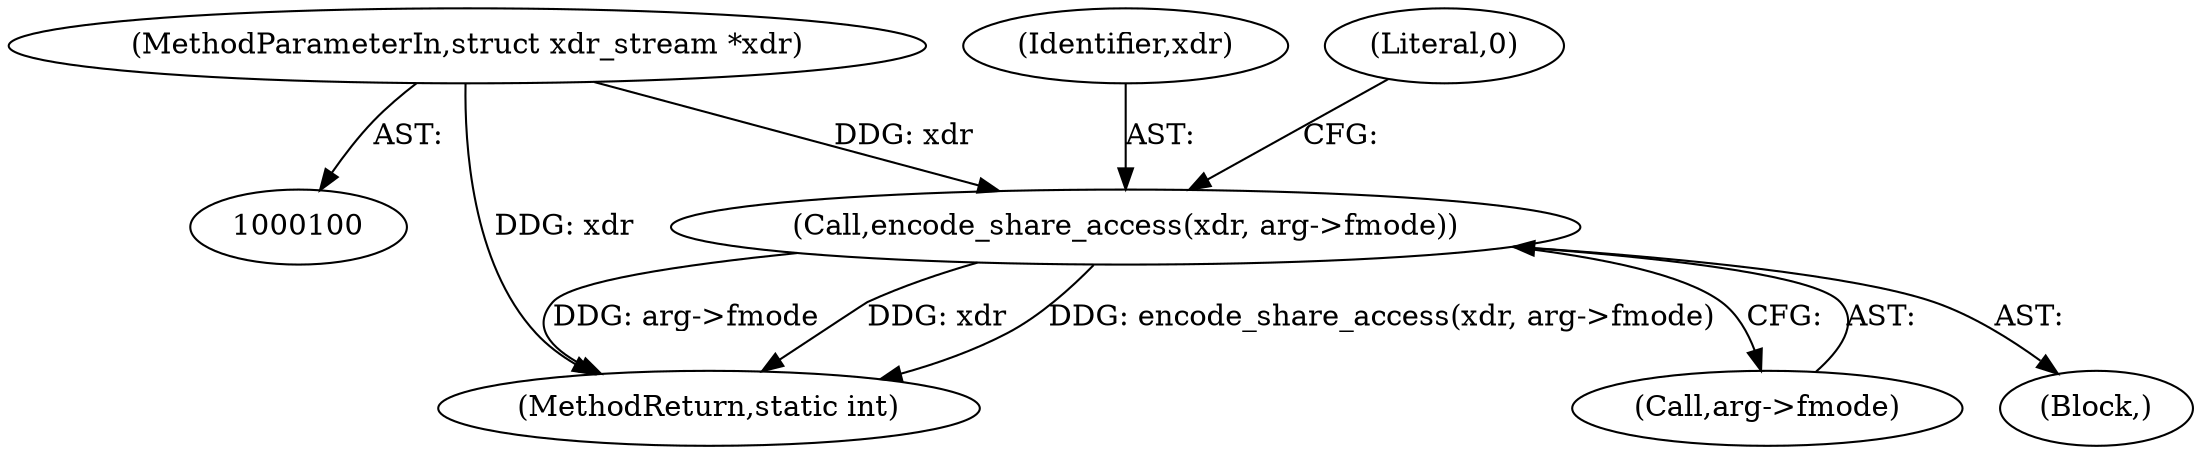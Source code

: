 digraph "0_linux_dc0b027dfadfcb8a5504f7d8052754bf8d501ab9_30@pointer" {
"1000101" [label="(MethodParameterIn,struct xdr_stream *xdr)"];
"1000128" [label="(Call,encode_share_access(xdr, arg->fmode))"];
"1000129" [label="(Identifier,xdr)"];
"1000134" [label="(Literal,0)"];
"1000128" [label="(Call,encode_share_access(xdr, arg->fmode))"];
"1000103" [label="(Block,)"];
"1000101" [label="(MethodParameterIn,struct xdr_stream *xdr)"];
"1000135" [label="(MethodReturn,static int)"];
"1000130" [label="(Call,arg->fmode)"];
"1000101" -> "1000100"  [label="AST: "];
"1000101" -> "1000135"  [label="DDG: xdr"];
"1000101" -> "1000128"  [label="DDG: xdr"];
"1000128" -> "1000103"  [label="AST: "];
"1000128" -> "1000130"  [label="CFG: "];
"1000129" -> "1000128"  [label="AST: "];
"1000130" -> "1000128"  [label="AST: "];
"1000134" -> "1000128"  [label="CFG: "];
"1000128" -> "1000135"  [label="DDG: arg->fmode"];
"1000128" -> "1000135"  [label="DDG: xdr"];
"1000128" -> "1000135"  [label="DDG: encode_share_access(xdr, arg->fmode)"];
}
